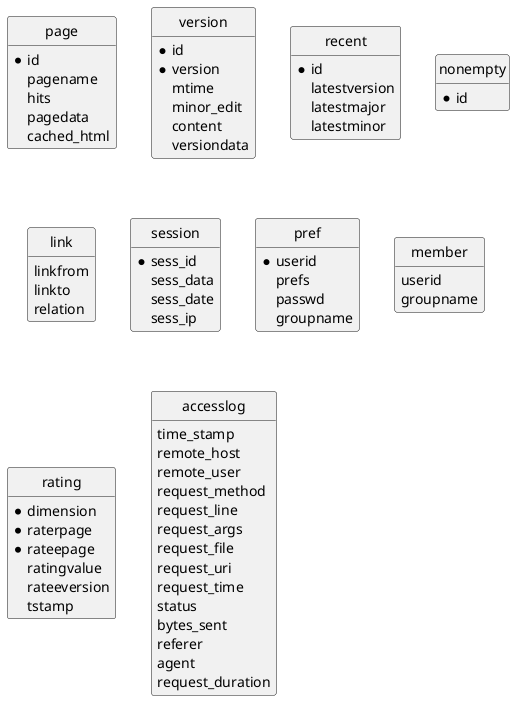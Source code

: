@startuml

' hide the spot
hide circle
hide methods
hide stereotypes

' avoid problems with angled crows feet
skinparam linetype ortho

entity page {
  *id
  pagename
  hits
  pagedata
  cached_html
}
entity version {
  *id
  *version
  mtime
  minor_edit
  content
  versiondata
}
entity recent {
  *id
  latestversion
  latestmajor
  latestminor
}
entity nonempty {
  *id
}
entity link {
  linkfrom
  linkto
  relation
}
entity session {
  *sess_id
  sess_data
  sess_date
  sess_ip
}
entity pref {
  *userid
  prefs
  passwd
  groupname
}
entity member {
  userid
  groupname
}
entity rating {
  *dimension
  *raterpage
  *rateepage
  ratingvalue
  rateeversion
  tstamp
}
entity accesslog {
  time_stamp
  remote_host
  remote_user
  request_method
  request_line
  request_args
  request_file
  request_uri
  request_time
  status
  bytes_sent
  referer
  agent
  request_duration
}




@enduml
